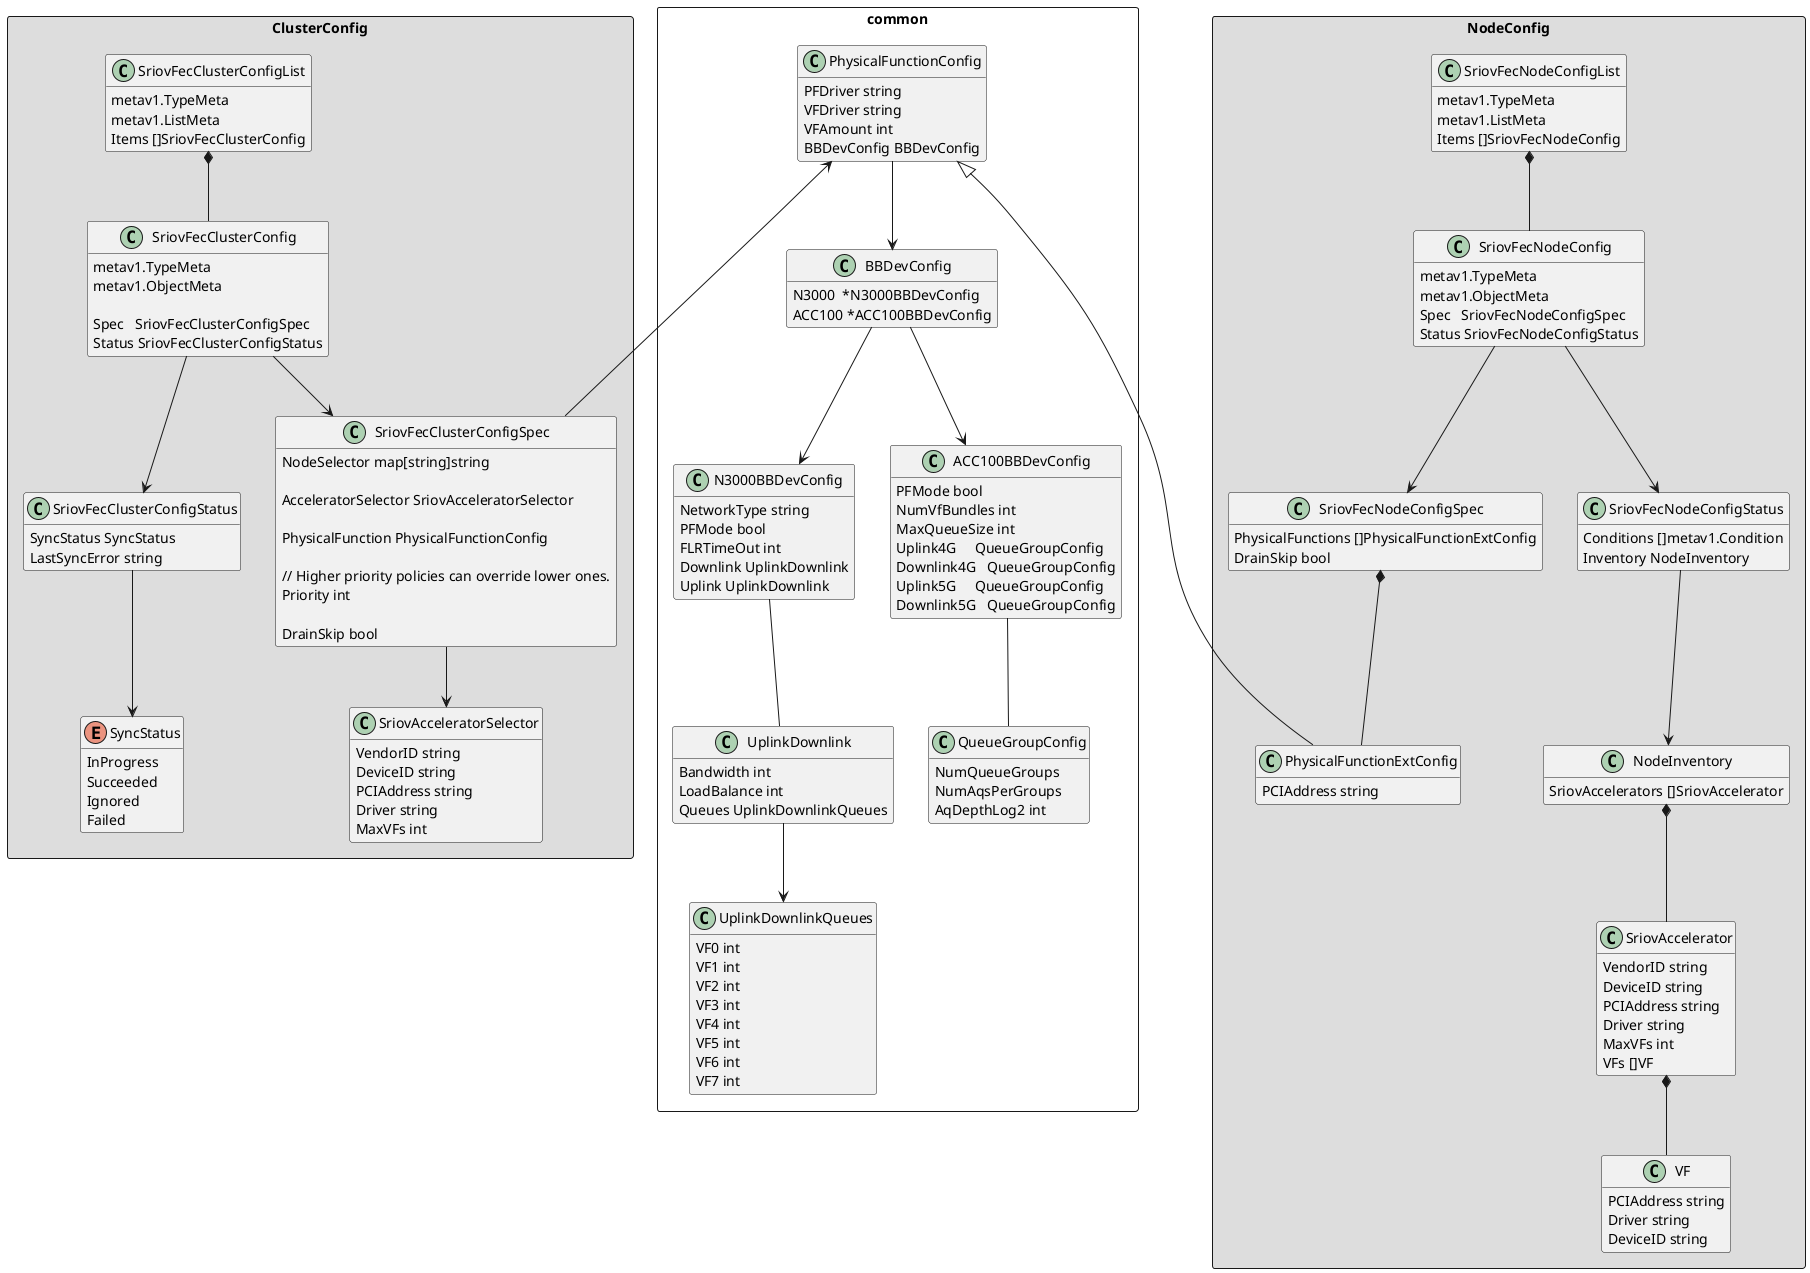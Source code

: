 # SPDX-License-Identifier: Apache-2.0
# Copyright (c) 2021 Intel Corporation

@startuml
'https://plantuml.com/class-diagram

hide empty methods

package ClusterConfig <<rectangle>> #DDDDDD {

    class SriovFecClusterConfigList{
        metav1.TypeMeta
        metav1.ListMeta
        Items []SriovFecClusterConfig
    }

    class SriovFecClusterConfig{
        metav1.TypeMeta
        metav1.ObjectMeta

        Spec   SriovFecClusterConfigSpec
        Status SriovFecClusterConfigStatus
    }

    class SriovFecClusterConfigSpec {
        NodeSelector map[string]string

        AcceleratorSelector SriovAcceleratorSelector

        PhysicalFunction PhysicalFunctionConfig

        // Higher priority policies can override lower ones.
        Priority int

        DrainSkip bool
    }

    class SriovAcceleratorSelector {
        VendorID string
        DeviceID string
        PCIAddress string
        Driver string
        MaxVFs int
    }

    class SriovFecClusterConfigStatus {
        SyncStatus SyncStatus
        LastSyncError string
    }

    enum SyncStatus {
        InProgress
        Succeeded
        Ignored
        Failed
    }
}

package NodeConfig <<rectangle>> #DDDDDD {

    class SriovFecNodeConfigList {
        metav1.TypeMeta
        metav1.ListMeta
        Items []SriovFecNodeConfig
    }

    class SriovFecNodeConfig  {
        metav1.TypeMeta
        metav1.ObjectMeta
        Spec   SriovFecNodeConfigSpec
        Status SriovFecNodeConfigStatus
    }

    class SriovFecNodeConfigStatus {
        Conditions []metav1.Condition
        Inventory NodeInventory
    }

    class NodeInventory {
        SriovAccelerators []SriovAccelerator
    }

    class SriovAccelerator {
        VendorID string
        DeviceID string
        PCIAddress string
        Driver string
        MaxVFs int
        VFs []VF
    }

    class VF {
        PCIAddress string
        Driver string
        DeviceID string
    }

    class SriovFecNodeConfigSpec {
        PhysicalFunctions []PhysicalFunctionExtConfig
        DrainSkip bool
    }

    class PhysicalFunctionExtConfig {
        PCIAddress string
    }
}

package common <<rectangle>> {
    class PhysicalFunctionConfig {
        PFDriver string
        VFDriver string
        VFAmount int
        BBDevConfig BBDevConfig
    }

    class BBDevConfig {
        N3000  *N3000BBDevConfig
        ACC100 *ACC100BBDevConfig
    }

    class N3000BBDevConfig {
        NetworkType string
        PFMode bool
        FLRTimeOut int
        Downlink UplinkDownlink
        Uplink UplinkDownlink
    }

    class UplinkDownlinkQueues {
        VF0 int
        VF1 int
        VF2 int
        VF3 int
        VF4 int
        VF5 int
        VF6 int
        VF7 int
    }

    class UplinkDownlink {
        Bandwidth int
        LoadBalance int
        Queues UplinkDownlinkQueues
    }

    class ACC100BBDevConfig {
        PFMode bool
        NumVfBundles int
        MaxQueueSize int
        Uplink4G     QueueGroupConfig
        Downlink4G   QueueGroupConfig
        Uplink5G     QueueGroupConfig
        Downlink5G   QueueGroupConfig
    }

    class QueueGroupConfig {
        NumQueueGroups
        NumAqsPerGroups
        AqDepthLog2 int
    }
}



PhysicalFunctionConfig --> BBDevConfig
BBDevConfig --> N3000BBDevConfig
BBDevConfig --> ACC100BBDevConfig
ACC100BBDevConfig -- QueueGroupConfig
N3000BBDevConfig -- UplinkDownlink
UplinkDownlink --> UplinkDownlinkQueues
PhysicalFunctionConfig <|---- PhysicalFunctionExtConfig
PhysicalFunctionConfig <--- SriovFecClusterConfigSpec
SriovFecClusterConfigSpec --> SriovAcceleratorSelector
SriovFecClusterConfigList *-- SriovFecClusterConfig
SriovFecClusterConfig --> SriovFecClusterConfigStatus
SriovFecClusterConfig --> SriovFecClusterConfigSpec
SriovFecClusterConfigStatus --> SyncStatus
SriovAccelerator *-- VF
SriovFecNodeConfigList *-- SriovFecNodeConfig
SriovFecNodeConfig --> SriovFecNodeConfigStatus
SriovFecNodeConfig --> SriovFecNodeConfigSpec
SriovFecNodeConfigStatus --> NodeInventory
NodeInventory *-- SriovAccelerator
SriovFecNodeConfigSpec *-- PhysicalFunctionExtConfig


@enduml
